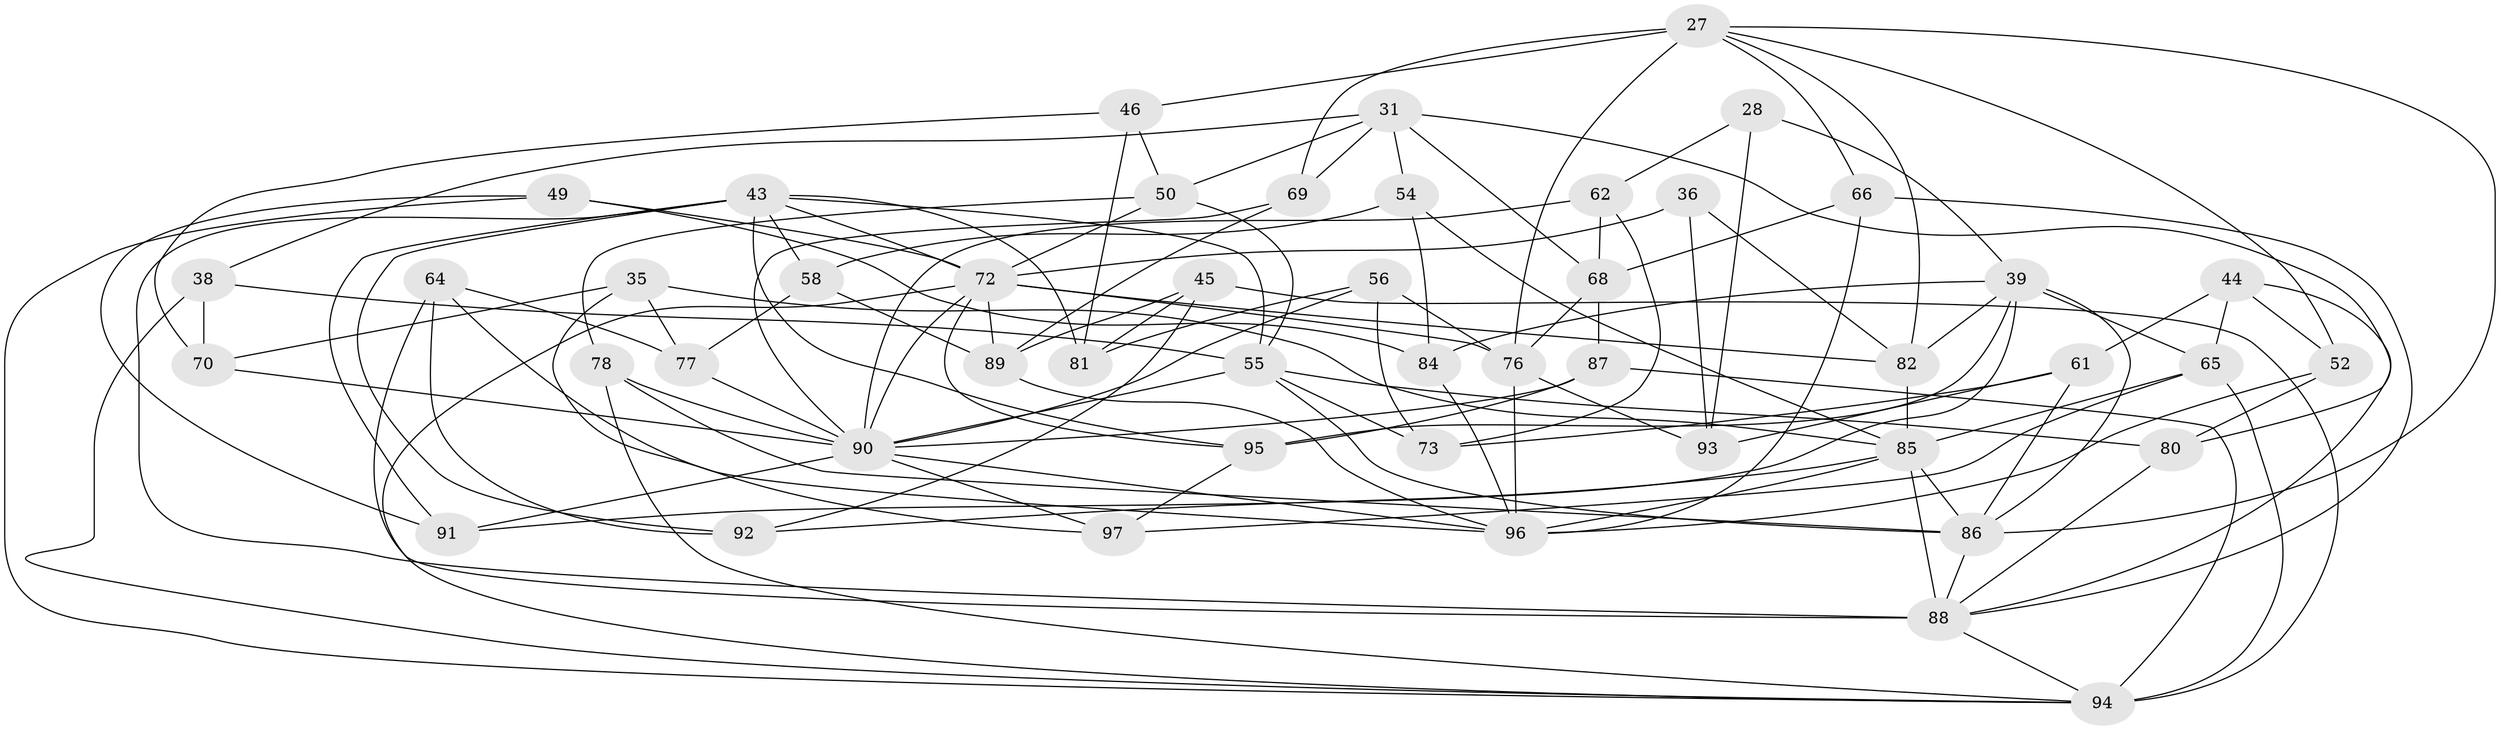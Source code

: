 // original degree distribution, {4: 1.0}
// Generated by graph-tools (version 1.1) at 2025/02/03/04/25 22:02:25]
// undirected, 48 vertices, 123 edges
graph export_dot {
graph [start="1"]
  node [color=gray90,style=filled];
  27 [super="+5+12"];
  28;
  31 [super="+21"];
  35;
  36;
  38;
  39 [super="+1+14"];
  43 [super="+33+37"];
  44;
  45;
  46;
  49;
  50 [super="+47"];
  52;
  54;
  55 [super="+32"];
  56;
  58;
  61;
  62;
  64;
  65 [super="+13+22"];
  66;
  68 [super="+29+57"];
  69;
  70;
  72 [super="+26+40"];
  73;
  76 [super="+53+41"];
  77;
  78 [super="+42"];
  80;
  81;
  82 [super="+71"];
  84;
  85 [super="+79+48"];
  86 [super="+83"];
  87 [super="+59"];
  88 [super="+24+63+75"];
  89 [super="+4+60"];
  90 [super="+2+30+6+9+15"];
  91;
  92;
  93 [super="+74"];
  94 [super="+51"];
  95 [super="+67"];
  96 [super="+25"];
  97;
  27 -- 66;
  27 -- 52;
  27 -- 86;
  27 -- 76 [weight=2];
  27 -- 69;
  27 -- 46;
  27 -- 82;
  28 -- 93 [weight=2];
  28 -- 62;
  28 -- 39;
  31 -- 80;
  31 -- 38;
  31 -- 68 [weight=2];
  31 -- 50 [weight=2];
  31 -- 69;
  31 -- 54;
  35 -- 77;
  35 -- 70;
  35 -- 97;
  35 -- 85;
  36 -- 82;
  36 -- 93 [weight=2];
  36 -- 72;
  38 -- 70;
  38 -- 55;
  38 -- 94;
  39 -- 95 [weight=2];
  39 -- 65;
  39 -- 91;
  39 -- 84;
  39 -- 82;
  39 -- 86;
  43 -- 81;
  43 -- 95;
  43 -- 55;
  43 -- 58;
  43 -- 91;
  43 -- 88;
  43 -- 72;
  43 -- 92;
  44 -- 61;
  44 -- 52;
  44 -- 65;
  44 -- 88;
  45 -- 81;
  45 -- 92;
  45 -- 94;
  45 -- 89;
  46 -- 81;
  46 -- 70;
  46 -- 50;
  49 -- 94;
  49 -- 84;
  49 -- 91;
  49 -- 72;
  50 -- 78;
  50 -- 55;
  50 -- 72;
  52 -- 80;
  52 -- 96;
  54 -- 58;
  54 -- 84;
  54 -- 85;
  55 -- 73;
  55 -- 80;
  55 -- 90 [weight=2];
  55 -- 86;
  56 -- 81;
  56 -- 73;
  56 -- 76;
  56 -- 90;
  58 -- 77;
  58 -- 89;
  61 -- 93;
  61 -- 73;
  61 -- 86;
  62 -- 90;
  62 -- 73;
  62 -- 68;
  64 -- 96;
  64 -- 77;
  64 -- 88;
  64 -- 92;
  65 -- 94 [weight=2];
  65 -- 97;
  65 -- 85 [weight=3];
  66 -- 68;
  66 -- 88;
  66 -- 96;
  68 -- 76 [weight=2];
  68 -- 87 [weight=2];
  69 -- 89;
  69 -- 90;
  70 -- 90;
  72 -- 82;
  72 -- 89 [weight=3];
  72 -- 95;
  72 -- 94;
  72 -- 76;
  72 -- 90;
  76 -- 96;
  76 -- 93;
  77 -- 90;
  78 -- 90 [weight=2];
  78 -- 86 [weight=2];
  78 -- 94;
  80 -- 88;
  82 -- 85 [weight=2];
  84 -- 96;
  85 -- 96 [weight=2];
  85 -- 88 [weight=3];
  85 -- 92;
  85 -- 86;
  86 -- 88;
  87 -- 90;
  87 -- 95;
  87 -- 94 [weight=2];
  88 -- 94;
  89 -- 96 [weight=2];
  90 -- 91;
  90 -- 97;
  90 -- 96;
  95 -- 97;
}
